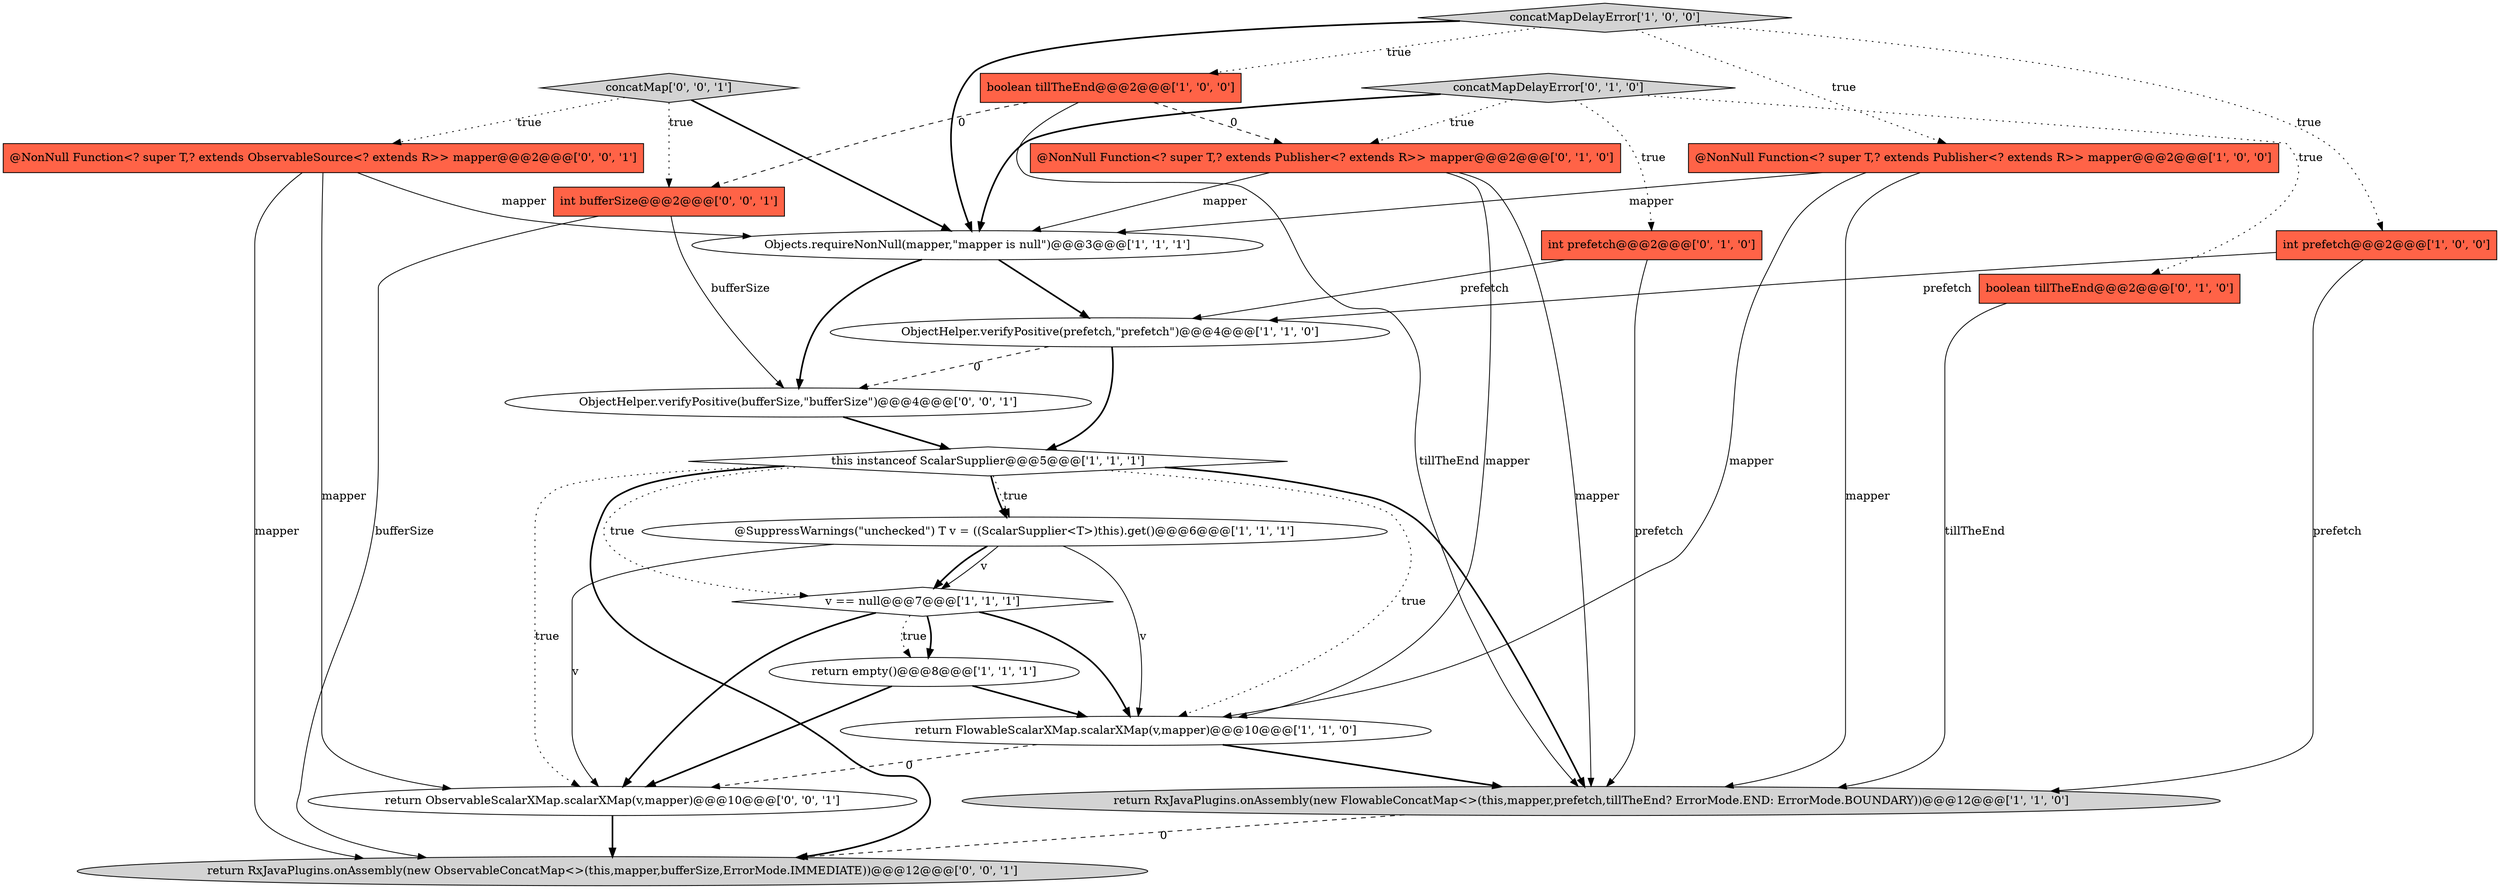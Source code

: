 digraph {
11 [style = filled, label = "boolean tillTheEnd@@@2@@@['1', '0', '0']", fillcolor = tomato, shape = box image = "AAA1AAABBB1BBB"];
19 [style = filled, label = "int bufferSize@@@2@@@['0', '0', '1']", fillcolor = tomato, shape = box image = "AAA0AAABBB3BBB"];
16 [style = filled, label = "return ObservableScalarXMap.scalarXMap(v,mapper)@@@10@@@['0', '0', '1']", fillcolor = white, shape = ellipse image = "AAA0AAABBB3BBB"];
3 [style = filled, label = "concatMapDelayError['1', '0', '0']", fillcolor = lightgray, shape = diamond image = "AAA0AAABBB1BBB"];
12 [style = filled, label = "concatMapDelayError['0', '1', '0']", fillcolor = lightgray, shape = diamond image = "AAA0AAABBB2BBB"];
9 [style = filled, label = "return empty()@@@8@@@['1', '1', '1']", fillcolor = white, shape = ellipse image = "AAA0AAABBB1BBB"];
6 [style = filled, label = "Objects.requireNonNull(mapper,\"mapper is null\")@@@3@@@['1', '1', '1']", fillcolor = white, shape = ellipse image = "AAA0AAABBB1BBB"];
0 [style = filled, label = "@SuppressWarnings(\"unchecked\") T v = ((ScalarSupplier<T>)this).get()@@@6@@@['1', '1', '1']", fillcolor = white, shape = ellipse image = "AAA0AAABBB1BBB"];
18 [style = filled, label = "@NonNull Function<? super T,? extends ObservableSource<? extends R>> mapper@@@2@@@['0', '0', '1']", fillcolor = tomato, shape = box image = "AAA0AAABBB3BBB"];
20 [style = filled, label = "return RxJavaPlugins.onAssembly(new ObservableConcatMap<>(this,mapper,bufferSize,ErrorMode.IMMEDIATE))@@@12@@@['0', '0', '1']", fillcolor = lightgray, shape = ellipse image = "AAA0AAABBB3BBB"];
8 [style = filled, label = "v == null@@@7@@@['1', '1', '1']", fillcolor = white, shape = diamond image = "AAA0AAABBB1BBB"];
17 [style = filled, label = "concatMap['0', '0', '1']", fillcolor = lightgray, shape = diamond image = "AAA0AAABBB3BBB"];
10 [style = filled, label = "@NonNull Function<? super T,? extends Publisher<? extends R>> mapper@@@2@@@['1', '0', '0']", fillcolor = tomato, shape = box image = "AAA0AAABBB1BBB"];
14 [style = filled, label = "boolean tillTheEnd@@@2@@@['0', '1', '0']", fillcolor = tomato, shape = box image = "AAA0AAABBB2BBB"];
21 [style = filled, label = "ObjectHelper.verifyPositive(bufferSize,\"bufferSize\")@@@4@@@['0', '0', '1']", fillcolor = white, shape = ellipse image = "AAA0AAABBB3BBB"];
13 [style = filled, label = "int prefetch@@@2@@@['0', '1', '0']", fillcolor = tomato, shape = box image = "AAA0AAABBB2BBB"];
1 [style = filled, label = "return RxJavaPlugins.onAssembly(new FlowableConcatMap<>(this,mapper,prefetch,tillTheEnd? ErrorMode.END: ErrorMode.BOUNDARY))@@@12@@@['1', '1', '0']", fillcolor = lightgray, shape = ellipse image = "AAA0AAABBB1BBB"];
15 [style = filled, label = "@NonNull Function<? super T,? extends Publisher<? extends R>> mapper@@@2@@@['0', '1', '0']", fillcolor = tomato, shape = box image = "AAA1AAABBB2BBB"];
4 [style = filled, label = "int prefetch@@@2@@@['1', '0', '0']", fillcolor = tomato, shape = box image = "AAA0AAABBB1BBB"];
2 [style = filled, label = "ObjectHelper.verifyPositive(prefetch,\"prefetch\")@@@4@@@['1', '1', '0']", fillcolor = white, shape = ellipse image = "AAA0AAABBB1BBB"];
7 [style = filled, label = "this instanceof ScalarSupplier@@@5@@@['1', '1', '1']", fillcolor = white, shape = diamond image = "AAA0AAABBB1BBB"];
5 [style = filled, label = "return FlowableScalarXMap.scalarXMap(v,mapper)@@@10@@@['1', '1', '0']", fillcolor = white, shape = ellipse image = "AAA0AAABBB1BBB"];
3->11 [style = dotted, label="true"];
8->16 [style = bold, label=""];
7->1 [style = bold, label=""];
11->1 [style = solid, label="tillTheEnd"];
17->18 [style = dotted, label="true"];
14->1 [style = solid, label="tillTheEnd"];
17->6 [style = bold, label=""];
4->1 [style = solid, label="prefetch"];
18->20 [style = solid, label="mapper"];
15->5 [style = solid, label="mapper"];
13->1 [style = solid, label="prefetch"];
0->5 [style = solid, label="v"];
6->21 [style = bold, label=""];
11->15 [style = dashed, label="0"];
18->6 [style = solid, label="mapper"];
3->10 [style = dotted, label="true"];
10->5 [style = solid, label="mapper"];
12->15 [style = dotted, label="true"];
3->4 [style = dotted, label="true"];
3->6 [style = bold, label=""];
7->0 [style = bold, label=""];
15->6 [style = solid, label="mapper"];
18->16 [style = solid, label="mapper"];
7->20 [style = bold, label=""];
7->0 [style = dotted, label="true"];
12->6 [style = bold, label=""];
9->16 [style = bold, label=""];
13->2 [style = solid, label="prefetch"];
10->6 [style = solid, label="mapper"];
7->5 [style = dotted, label="true"];
6->2 [style = bold, label=""];
1->20 [style = dashed, label="0"];
5->16 [style = dashed, label="0"];
5->1 [style = bold, label=""];
12->14 [style = dotted, label="true"];
12->13 [style = dotted, label="true"];
15->1 [style = solid, label="mapper"];
8->5 [style = bold, label=""];
2->21 [style = dashed, label="0"];
11->19 [style = dashed, label="0"];
19->21 [style = solid, label="bufferSize"];
0->8 [style = bold, label=""];
8->9 [style = bold, label=""];
19->20 [style = solid, label="bufferSize"];
7->16 [style = dotted, label="true"];
9->5 [style = bold, label=""];
17->19 [style = dotted, label="true"];
21->7 [style = bold, label=""];
4->2 [style = solid, label="prefetch"];
0->16 [style = solid, label="v"];
8->9 [style = dotted, label="true"];
2->7 [style = bold, label=""];
7->8 [style = dotted, label="true"];
16->20 [style = bold, label=""];
0->8 [style = solid, label="v"];
10->1 [style = solid, label="mapper"];
}

